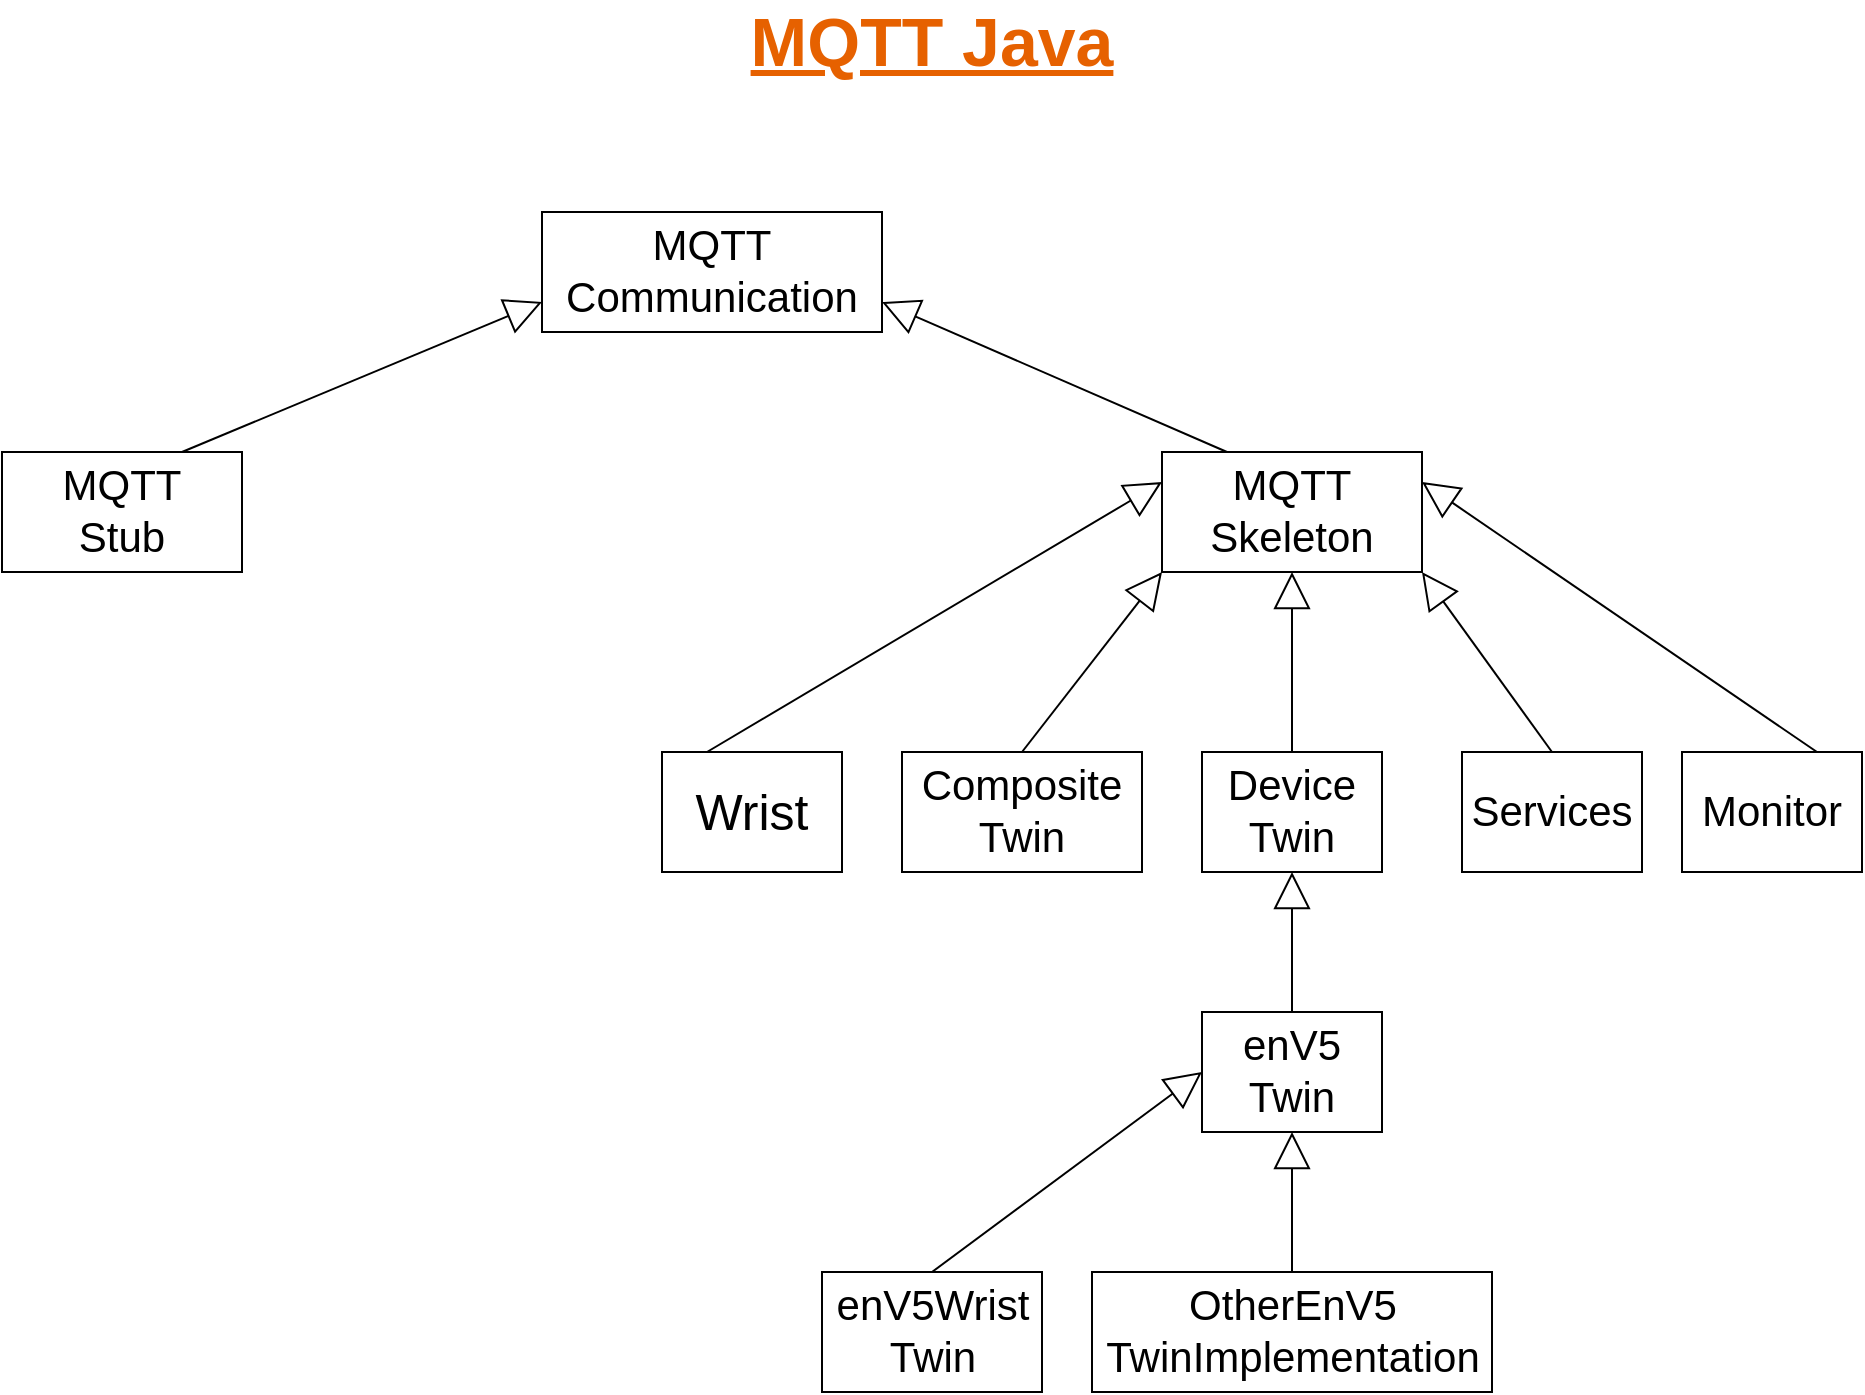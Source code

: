 <mxfile version="21.6.6" type="github">
  <diagram name="Seite-1" id="OtIs3u6GroKxIcm-r0cA">
    <mxGraphModel dx="1434" dy="762" grid="1" gridSize="10" guides="1" tooltips="1" connect="1" arrows="1" fold="1" page="1" pageScale="1" pageWidth="1169" pageHeight="827" math="0" shadow="0">
      <root>
        <mxCell id="0" />
        <mxCell id="1" parent="0" />
        <mxCell id="iu8t2gV4ukC58iHEDmoR-54" value="" style="group" vertex="1" connectable="0" parent="1">
          <mxGeometry x="120" y="150" width="930" height="590" as="geometry" />
        </mxCell>
        <mxCell id="iu8t2gV4ukC58iHEDmoR-3" value="" style="group" vertex="1" connectable="0" parent="iu8t2gV4ukC58iHEDmoR-54">
          <mxGeometry x="270" width="170" height="60" as="geometry" />
        </mxCell>
        <mxCell id="iu8t2gV4ukC58iHEDmoR-1" value="" style="rounded=0;whiteSpace=wrap;html=1;" vertex="1" parent="iu8t2gV4ukC58iHEDmoR-3">
          <mxGeometry width="170" height="60" as="geometry" />
        </mxCell>
        <mxCell id="iu8t2gV4ukC58iHEDmoR-2" value="&lt;div style=&quot;font-size: 21px;&quot;&gt;&lt;font style=&quot;font-size: 21px;&quot;&gt;MQTT&lt;/font&gt;&lt;/div&gt;&lt;div style=&quot;font-size: 21px;&quot;&gt;&lt;font style=&quot;font-size: 21px;&quot;&gt;Communication&lt;/font&gt;&lt;/div&gt;" style="text;html=1;strokeColor=none;fillColor=none;align=center;verticalAlign=middle;whiteSpace=wrap;rounded=0;" vertex="1" parent="iu8t2gV4ukC58iHEDmoR-3">
          <mxGeometry x="55" y="14" width="60" height="30" as="geometry" />
        </mxCell>
        <mxCell id="iu8t2gV4ukC58iHEDmoR-4" value="" style="group" vertex="1" connectable="0" parent="iu8t2gV4ukC58iHEDmoR-54">
          <mxGeometry x="580" y="120" width="130" height="60" as="geometry" />
        </mxCell>
        <mxCell id="iu8t2gV4ukC58iHEDmoR-5" value="" style="rounded=0;whiteSpace=wrap;html=1;" vertex="1" parent="iu8t2gV4ukC58iHEDmoR-4">
          <mxGeometry width="130" height="60" as="geometry" />
        </mxCell>
        <mxCell id="iu8t2gV4ukC58iHEDmoR-6" value="&lt;div style=&quot;font-size: 21px;&quot;&gt;&lt;font style=&quot;font-size: 21px;&quot;&gt;MQTT&lt;/font&gt;&lt;/div&gt;&lt;div style=&quot;font-size: 21px;&quot;&gt;&lt;font style=&quot;font-size: 21px;&quot;&gt;Skeleton&lt;/font&gt;&lt;/div&gt;" style="text;html=1;strokeColor=none;fillColor=none;align=center;verticalAlign=middle;whiteSpace=wrap;rounded=0;" vertex="1" parent="iu8t2gV4ukC58iHEDmoR-4">
          <mxGeometry x="42.059" y="14" width="45.882" height="30" as="geometry" />
        </mxCell>
        <mxCell id="iu8t2gV4ukC58iHEDmoR-7" value="" style="group" vertex="1" connectable="0" parent="iu8t2gV4ukC58iHEDmoR-54">
          <mxGeometry y="120" width="120" height="60" as="geometry" />
        </mxCell>
        <mxCell id="iu8t2gV4ukC58iHEDmoR-8" value="" style="rounded=0;whiteSpace=wrap;html=1;" vertex="1" parent="iu8t2gV4ukC58iHEDmoR-7">
          <mxGeometry width="120.0" height="60" as="geometry" />
        </mxCell>
        <mxCell id="iu8t2gV4ukC58iHEDmoR-9" value="&lt;div style=&quot;font-size: 21px;&quot;&gt;&lt;font style=&quot;font-size: 21px;&quot;&gt;MQTT&lt;/font&gt;&lt;/div&gt;&lt;font style=&quot;font-size: 21px;&quot;&gt;Stub&lt;/font&gt;" style="text;html=1;strokeColor=none;fillColor=none;align=center;verticalAlign=middle;whiteSpace=wrap;rounded=0;" vertex="1" parent="iu8t2gV4ukC58iHEDmoR-7">
          <mxGeometry x="38.824" y="14" width="42.353" height="30" as="geometry" />
        </mxCell>
        <mxCell id="iu8t2gV4ukC58iHEDmoR-12" value="" style="group" vertex="1" connectable="0" parent="iu8t2gV4ukC58iHEDmoR-54">
          <mxGeometry x="330" y="270" width="90" height="60" as="geometry" />
        </mxCell>
        <mxCell id="iu8t2gV4ukC58iHEDmoR-13" value="" style="rounded=0;whiteSpace=wrap;html=1;" vertex="1" parent="iu8t2gV4ukC58iHEDmoR-12">
          <mxGeometry width="90" height="60" as="geometry" />
        </mxCell>
        <mxCell id="iu8t2gV4ukC58iHEDmoR-14" value="&lt;font style=&quot;font-size: 25px;&quot;&gt;Wrist&lt;/font&gt;" style="text;html=1;strokeColor=none;fillColor=none;align=center;verticalAlign=middle;whiteSpace=wrap;rounded=0;" vertex="1" parent="iu8t2gV4ukC58iHEDmoR-12">
          <mxGeometry x="29.118" y="14" width="31.765" height="30" as="geometry" />
        </mxCell>
        <mxCell id="iu8t2gV4ukC58iHEDmoR-15" value="" style="group" vertex="1" connectable="0" parent="iu8t2gV4ukC58iHEDmoR-54">
          <mxGeometry x="600" y="270" width="90" height="60" as="geometry" />
        </mxCell>
        <mxCell id="iu8t2gV4ukC58iHEDmoR-16" value="" style="rounded=0;whiteSpace=wrap;html=1;" vertex="1" parent="iu8t2gV4ukC58iHEDmoR-15">
          <mxGeometry width="90" height="60" as="geometry" />
        </mxCell>
        <mxCell id="iu8t2gV4ukC58iHEDmoR-17" value="&lt;div style=&quot;font-size: 21px;&quot;&gt;&lt;font style=&quot;font-size: 21px;&quot;&gt;Device&lt;/font&gt;&lt;/div&gt;&lt;div style=&quot;font-size: 21px;&quot;&gt;&lt;font style=&quot;font-size: 21px;&quot;&gt;Twin&lt;font style=&quot;font-size: 21px;&quot;&gt;&lt;br&gt;&lt;/font&gt;&lt;/font&gt;&lt;/div&gt;" style="text;html=1;strokeColor=none;fillColor=none;align=center;verticalAlign=middle;whiteSpace=wrap;rounded=0;" vertex="1" parent="iu8t2gV4ukC58iHEDmoR-15">
          <mxGeometry x="29.118" y="14" width="31.765" height="30" as="geometry" />
        </mxCell>
        <mxCell id="iu8t2gV4ukC58iHEDmoR-19" value="" style="group" vertex="1" connectable="0" parent="iu8t2gV4ukC58iHEDmoR-54">
          <mxGeometry x="450" y="270" width="120" height="60" as="geometry" />
        </mxCell>
        <mxCell id="iu8t2gV4ukC58iHEDmoR-20" value="" style="rounded=0;whiteSpace=wrap;html=1;" vertex="1" parent="iu8t2gV4ukC58iHEDmoR-19">
          <mxGeometry width="120" height="60" as="geometry" />
        </mxCell>
        <mxCell id="iu8t2gV4ukC58iHEDmoR-21" value="&lt;div style=&quot;font-size: 21px;&quot;&gt;Composite&lt;br&gt;&lt;/div&gt;&lt;div style=&quot;font-size: 21px;&quot;&gt;&lt;font style=&quot;font-size: 21px;&quot;&gt;Twin&lt;font style=&quot;font-size: 21px;&quot;&gt;&lt;br&gt;&lt;/font&gt;&lt;/font&gt;&lt;/div&gt;" style="text;html=1;strokeColor=none;fillColor=none;align=center;verticalAlign=middle;whiteSpace=wrap;rounded=0;" vertex="1" parent="iu8t2gV4ukC58iHEDmoR-19">
          <mxGeometry x="38.824" y="14" width="42.353" height="30" as="geometry" />
        </mxCell>
        <mxCell id="iu8t2gV4ukC58iHEDmoR-22" value="" style="group" vertex="1" connectable="0" parent="iu8t2gV4ukC58iHEDmoR-54">
          <mxGeometry x="730" y="270" width="90" height="60" as="geometry" />
        </mxCell>
        <mxCell id="iu8t2gV4ukC58iHEDmoR-23" value="" style="rounded=0;whiteSpace=wrap;html=1;" vertex="1" parent="iu8t2gV4ukC58iHEDmoR-22">
          <mxGeometry width="90" height="60" as="geometry" />
        </mxCell>
        <mxCell id="iu8t2gV4ukC58iHEDmoR-24" value="&lt;div style=&quot;font-size: 21px;&quot;&gt;Services&lt;font style=&quot;font-size: 21px;&quot;&gt;&lt;font style=&quot;font-size: 21px;&quot;&gt;&lt;br&gt;&lt;/font&gt;&lt;/font&gt;&lt;/div&gt;" style="text;html=1;strokeColor=none;fillColor=none;align=center;verticalAlign=middle;whiteSpace=wrap;rounded=0;" vertex="1" parent="iu8t2gV4ukC58iHEDmoR-22">
          <mxGeometry x="29.118" y="14" width="31.765" height="30" as="geometry" />
        </mxCell>
        <mxCell id="iu8t2gV4ukC58iHEDmoR-26" value="" style="group" vertex="1" connectable="0" parent="iu8t2gV4ukC58iHEDmoR-54">
          <mxGeometry x="840" y="270" width="90" height="60" as="geometry" />
        </mxCell>
        <mxCell id="iu8t2gV4ukC58iHEDmoR-27" value="" style="rounded=0;whiteSpace=wrap;html=1;" vertex="1" parent="iu8t2gV4ukC58iHEDmoR-26">
          <mxGeometry width="90" height="60" as="geometry" />
        </mxCell>
        <mxCell id="iu8t2gV4ukC58iHEDmoR-28" value="&lt;div style=&quot;font-size: 21px;&quot;&gt;&lt;font style=&quot;font-size: 21px;&quot;&gt;Monitor&lt;font style=&quot;font-size: 21px;&quot;&gt;&lt;br&gt;&lt;/font&gt;&lt;/font&gt;&lt;/div&gt;" style="text;html=1;strokeColor=none;fillColor=none;align=center;verticalAlign=middle;whiteSpace=wrap;rounded=0;" vertex="1" parent="iu8t2gV4ukC58iHEDmoR-26">
          <mxGeometry x="29.118" y="14" width="31.765" height="30" as="geometry" />
        </mxCell>
        <mxCell id="iu8t2gV4ukC58iHEDmoR-30" value="" style="group" vertex="1" connectable="0" parent="iu8t2gV4ukC58iHEDmoR-54">
          <mxGeometry x="600" y="400" width="90" height="60" as="geometry" />
        </mxCell>
        <mxCell id="iu8t2gV4ukC58iHEDmoR-31" value="" style="rounded=0;whiteSpace=wrap;html=1;" vertex="1" parent="iu8t2gV4ukC58iHEDmoR-30">
          <mxGeometry width="90" height="60" as="geometry" />
        </mxCell>
        <mxCell id="iu8t2gV4ukC58iHEDmoR-32" value="&lt;div style=&quot;font-size: 21px;&quot;&gt;&lt;font style=&quot;font-size: 21px;&quot;&gt;enV5&lt;/font&gt;&lt;/div&gt;&lt;div style=&quot;font-size: 21px;&quot;&gt;&lt;font style=&quot;font-size: 21px;&quot;&gt;Twin&lt;font style=&quot;font-size: 21px;&quot;&gt;&lt;br&gt;&lt;/font&gt;&lt;/font&gt;&lt;/div&gt;" style="text;html=1;strokeColor=none;fillColor=none;align=center;verticalAlign=middle;whiteSpace=wrap;rounded=0;" vertex="1" parent="iu8t2gV4ukC58iHEDmoR-30">
          <mxGeometry x="29.118" y="14" width="31.765" height="30" as="geometry" />
        </mxCell>
        <mxCell id="iu8t2gV4ukC58iHEDmoR-33" value="" style="group" vertex="1" connectable="0" parent="iu8t2gV4ukC58iHEDmoR-54">
          <mxGeometry x="410" y="530" width="110" height="60" as="geometry" />
        </mxCell>
        <mxCell id="iu8t2gV4ukC58iHEDmoR-34" value="" style="rounded=0;whiteSpace=wrap;html=1;" vertex="1" parent="iu8t2gV4ukC58iHEDmoR-33">
          <mxGeometry width="110.0" height="60" as="geometry" />
        </mxCell>
        <mxCell id="iu8t2gV4ukC58iHEDmoR-35" value="&lt;div style=&quot;font-size: 21px;&quot;&gt;&lt;font style=&quot;font-size: 21px;&quot;&gt;enV5Wrist&lt;/font&gt;&lt;/div&gt;&lt;div style=&quot;font-size: 21px;&quot;&gt;&lt;font style=&quot;font-size: 21px;&quot;&gt;Twin&lt;font style=&quot;font-size: 21px;&quot;&gt;&lt;br&gt;&lt;/font&gt;&lt;/font&gt;&lt;/div&gt;" style="text;html=1;strokeColor=none;fillColor=none;align=center;verticalAlign=middle;whiteSpace=wrap;rounded=0;" vertex="1" parent="iu8t2gV4ukC58iHEDmoR-33">
          <mxGeometry x="35.588" y="14" width="38.824" height="30" as="geometry" />
        </mxCell>
        <mxCell id="iu8t2gV4ukC58iHEDmoR-37" value="" style="group" vertex="1" connectable="0" parent="iu8t2gV4ukC58iHEDmoR-54">
          <mxGeometry x="545" y="530" width="200" height="60" as="geometry" />
        </mxCell>
        <mxCell id="iu8t2gV4ukC58iHEDmoR-38" value="" style="rounded=0;whiteSpace=wrap;html=1;" vertex="1" parent="iu8t2gV4ukC58iHEDmoR-37">
          <mxGeometry width="200" height="60" as="geometry" />
        </mxCell>
        <mxCell id="iu8t2gV4ukC58iHEDmoR-39" value="&lt;div style=&quot;font-size: 21px;&quot;&gt;&lt;font style=&quot;font-size: 21px;&quot;&gt;OtherEnV5&lt;/font&gt;&lt;/div&gt;&lt;div style=&quot;font-size: 21px;&quot;&gt;&lt;font style=&quot;font-size: 21px;&quot;&gt;Twin&lt;font style=&quot;font-size: 21px;&quot;&gt;Implementation&lt;br&gt;&lt;/font&gt;&lt;/font&gt;&lt;/div&gt;" style="text;html=1;strokeColor=none;fillColor=none;align=center;verticalAlign=middle;whiteSpace=wrap;rounded=0;" vertex="1" parent="iu8t2gV4ukC58iHEDmoR-37">
          <mxGeometry x="64.706" y="14" width="70.588" height="30" as="geometry" />
        </mxCell>
        <mxCell id="iu8t2gV4ukC58iHEDmoR-42" value="" style="endArrow=block;endSize=16;endFill=0;html=1;rounded=0;entryX=0;entryY=0.75;entryDx=0;entryDy=0;exitX=0.75;exitY=0;exitDx=0;exitDy=0;" edge="1" parent="iu8t2gV4ukC58iHEDmoR-54" source="iu8t2gV4ukC58iHEDmoR-8" target="iu8t2gV4ukC58iHEDmoR-1">
          <mxGeometry width="160" relative="1" as="geometry">
            <mxPoint x="70" y="90" as="sourcePoint" />
            <mxPoint x="230" y="90" as="targetPoint" />
          </mxGeometry>
        </mxCell>
        <mxCell id="iu8t2gV4ukC58iHEDmoR-43" value="" style="endArrow=block;endSize=16;endFill=0;html=1;rounded=0;entryX=1;entryY=0.75;entryDx=0;entryDy=0;exitX=0.25;exitY=0;exitDx=0;exitDy=0;" edge="1" parent="iu8t2gV4ukC58iHEDmoR-54" source="iu8t2gV4ukC58iHEDmoR-5" target="iu8t2gV4ukC58iHEDmoR-1">
          <mxGeometry width="160" relative="1" as="geometry">
            <mxPoint x="350" y="135" as="sourcePoint" />
            <mxPoint x="600" y="60" as="targetPoint" />
          </mxGeometry>
        </mxCell>
        <mxCell id="iu8t2gV4ukC58iHEDmoR-44" value="" style="endArrow=block;endSize=16;endFill=0;html=1;rounded=0;entryX=0;entryY=0.25;entryDx=0;entryDy=0;exitX=0.25;exitY=0;exitDx=0;exitDy=0;" edge="1" parent="iu8t2gV4ukC58iHEDmoR-54" source="iu8t2gV4ukC58iHEDmoR-13" target="iu8t2gV4ukC58iHEDmoR-5">
          <mxGeometry width="160" relative="1" as="geometry">
            <mxPoint x="200" y="225" as="sourcePoint" />
            <mxPoint x="450" y="150" as="targetPoint" />
          </mxGeometry>
        </mxCell>
        <mxCell id="iu8t2gV4ukC58iHEDmoR-47" value="" style="endArrow=block;endSize=16;endFill=0;html=1;rounded=0;entryX=0.5;entryY=1;entryDx=0;entryDy=0;exitX=0.5;exitY=0;exitDx=0;exitDy=0;" edge="1" parent="iu8t2gV4ukC58iHEDmoR-54" source="iu8t2gV4ukC58iHEDmoR-16" target="iu8t2gV4ukC58iHEDmoR-5">
          <mxGeometry width="160" relative="1" as="geometry">
            <mxPoint x="450" y="305" as="sourcePoint" />
            <mxPoint x="700" y="230" as="targetPoint" />
          </mxGeometry>
        </mxCell>
        <mxCell id="iu8t2gV4ukC58iHEDmoR-48" value="" style="endArrow=block;endSize=16;endFill=0;html=1;rounded=0;entryX=0;entryY=1;entryDx=0;entryDy=0;exitX=0.5;exitY=0;exitDx=0;exitDy=0;" edge="1" parent="iu8t2gV4ukC58iHEDmoR-54" source="iu8t2gV4ukC58iHEDmoR-20" target="iu8t2gV4ukC58iHEDmoR-5">
          <mxGeometry width="160" relative="1" as="geometry">
            <mxPoint x="539" y="280" as="sourcePoint" />
            <mxPoint x="539" y="190" as="targetPoint" />
          </mxGeometry>
        </mxCell>
        <mxCell id="iu8t2gV4ukC58iHEDmoR-49" value="" style="endArrow=block;endSize=16;endFill=0;html=1;rounded=0;entryX=1;entryY=1;entryDx=0;entryDy=0;exitX=0.5;exitY=0;exitDx=0;exitDy=0;" edge="1" parent="iu8t2gV4ukC58iHEDmoR-54" source="iu8t2gV4ukC58iHEDmoR-23" target="iu8t2gV4ukC58iHEDmoR-5">
          <mxGeometry width="160" relative="1" as="geometry">
            <mxPoint x="665" y="290" as="sourcePoint" />
            <mxPoint x="665" y="200" as="targetPoint" />
          </mxGeometry>
        </mxCell>
        <mxCell id="iu8t2gV4ukC58iHEDmoR-50" value="" style="endArrow=block;endSize=16;endFill=0;html=1;rounded=0;entryX=1;entryY=0.25;entryDx=0;entryDy=0;exitX=0.75;exitY=0;exitDx=0;exitDy=0;" edge="1" parent="iu8t2gV4ukC58iHEDmoR-54" source="iu8t2gV4ukC58iHEDmoR-27" target="iu8t2gV4ukC58iHEDmoR-5">
          <mxGeometry width="160" relative="1" as="geometry">
            <mxPoint x="740" y="295" as="sourcePoint" />
            <mxPoint x="967" y="160" as="targetPoint" />
          </mxGeometry>
        </mxCell>
        <mxCell id="iu8t2gV4ukC58iHEDmoR-51" value="" style="endArrow=block;endSize=16;endFill=0;html=1;rounded=0;entryX=0.5;entryY=1;entryDx=0;entryDy=0;exitX=0.5;exitY=0;exitDx=0;exitDy=0;" edge="1" parent="iu8t2gV4ukC58iHEDmoR-54" source="iu8t2gV4ukC58iHEDmoR-31" target="iu8t2gV4ukC58iHEDmoR-16">
          <mxGeometry width="160" relative="1" as="geometry">
            <mxPoint x="450" y="475" as="sourcePoint" />
            <mxPoint x="677" y="340" as="targetPoint" />
          </mxGeometry>
        </mxCell>
        <mxCell id="iu8t2gV4ukC58iHEDmoR-52" value="" style="endArrow=block;endSize=16;endFill=0;html=1;rounded=0;entryX=0.5;entryY=1;entryDx=0;entryDy=0;exitX=0.5;exitY=0;exitDx=0;exitDy=0;" edge="1" parent="iu8t2gV4ukC58iHEDmoR-54" source="iu8t2gV4ukC58iHEDmoR-38" target="iu8t2gV4ukC58iHEDmoR-31">
          <mxGeometry width="160" relative="1" as="geometry">
            <mxPoint x="490" y="530" as="sourcePoint" />
            <mxPoint x="490" y="460" as="targetPoint" />
          </mxGeometry>
        </mxCell>
        <mxCell id="iu8t2gV4ukC58iHEDmoR-53" value="" style="endArrow=block;endSize=16;endFill=0;html=1;rounded=0;entryX=0;entryY=0.5;entryDx=0;entryDy=0;exitX=0.5;exitY=0;exitDx=0;exitDy=0;" edge="1" parent="iu8t2gV4ukC58iHEDmoR-54" source="iu8t2gV4ukC58iHEDmoR-34" target="iu8t2gV4ukC58iHEDmoR-31">
          <mxGeometry width="160" relative="1" as="geometry">
            <mxPoint x="420" y="480" as="sourcePoint" />
            <mxPoint x="420" y="410" as="targetPoint" />
          </mxGeometry>
        </mxCell>
        <mxCell id="iu8t2gV4ukC58iHEDmoR-56" value="&lt;font color=&quot;#e66100&quot; size=&quot;1&quot;&gt;&lt;b&gt;&lt;u style=&quot;font-size: 34px;&quot;&gt;MQTT Java&lt;/u&gt;&lt;/b&gt;&lt;/font&gt;" style="text;html=1;strokeColor=none;fillColor=none;align=center;verticalAlign=middle;whiteSpace=wrap;rounded=0;" vertex="1" parent="1">
          <mxGeometry x="450" y="50" width="270" height="30" as="geometry" />
        </mxCell>
      </root>
    </mxGraphModel>
  </diagram>
</mxfile>
